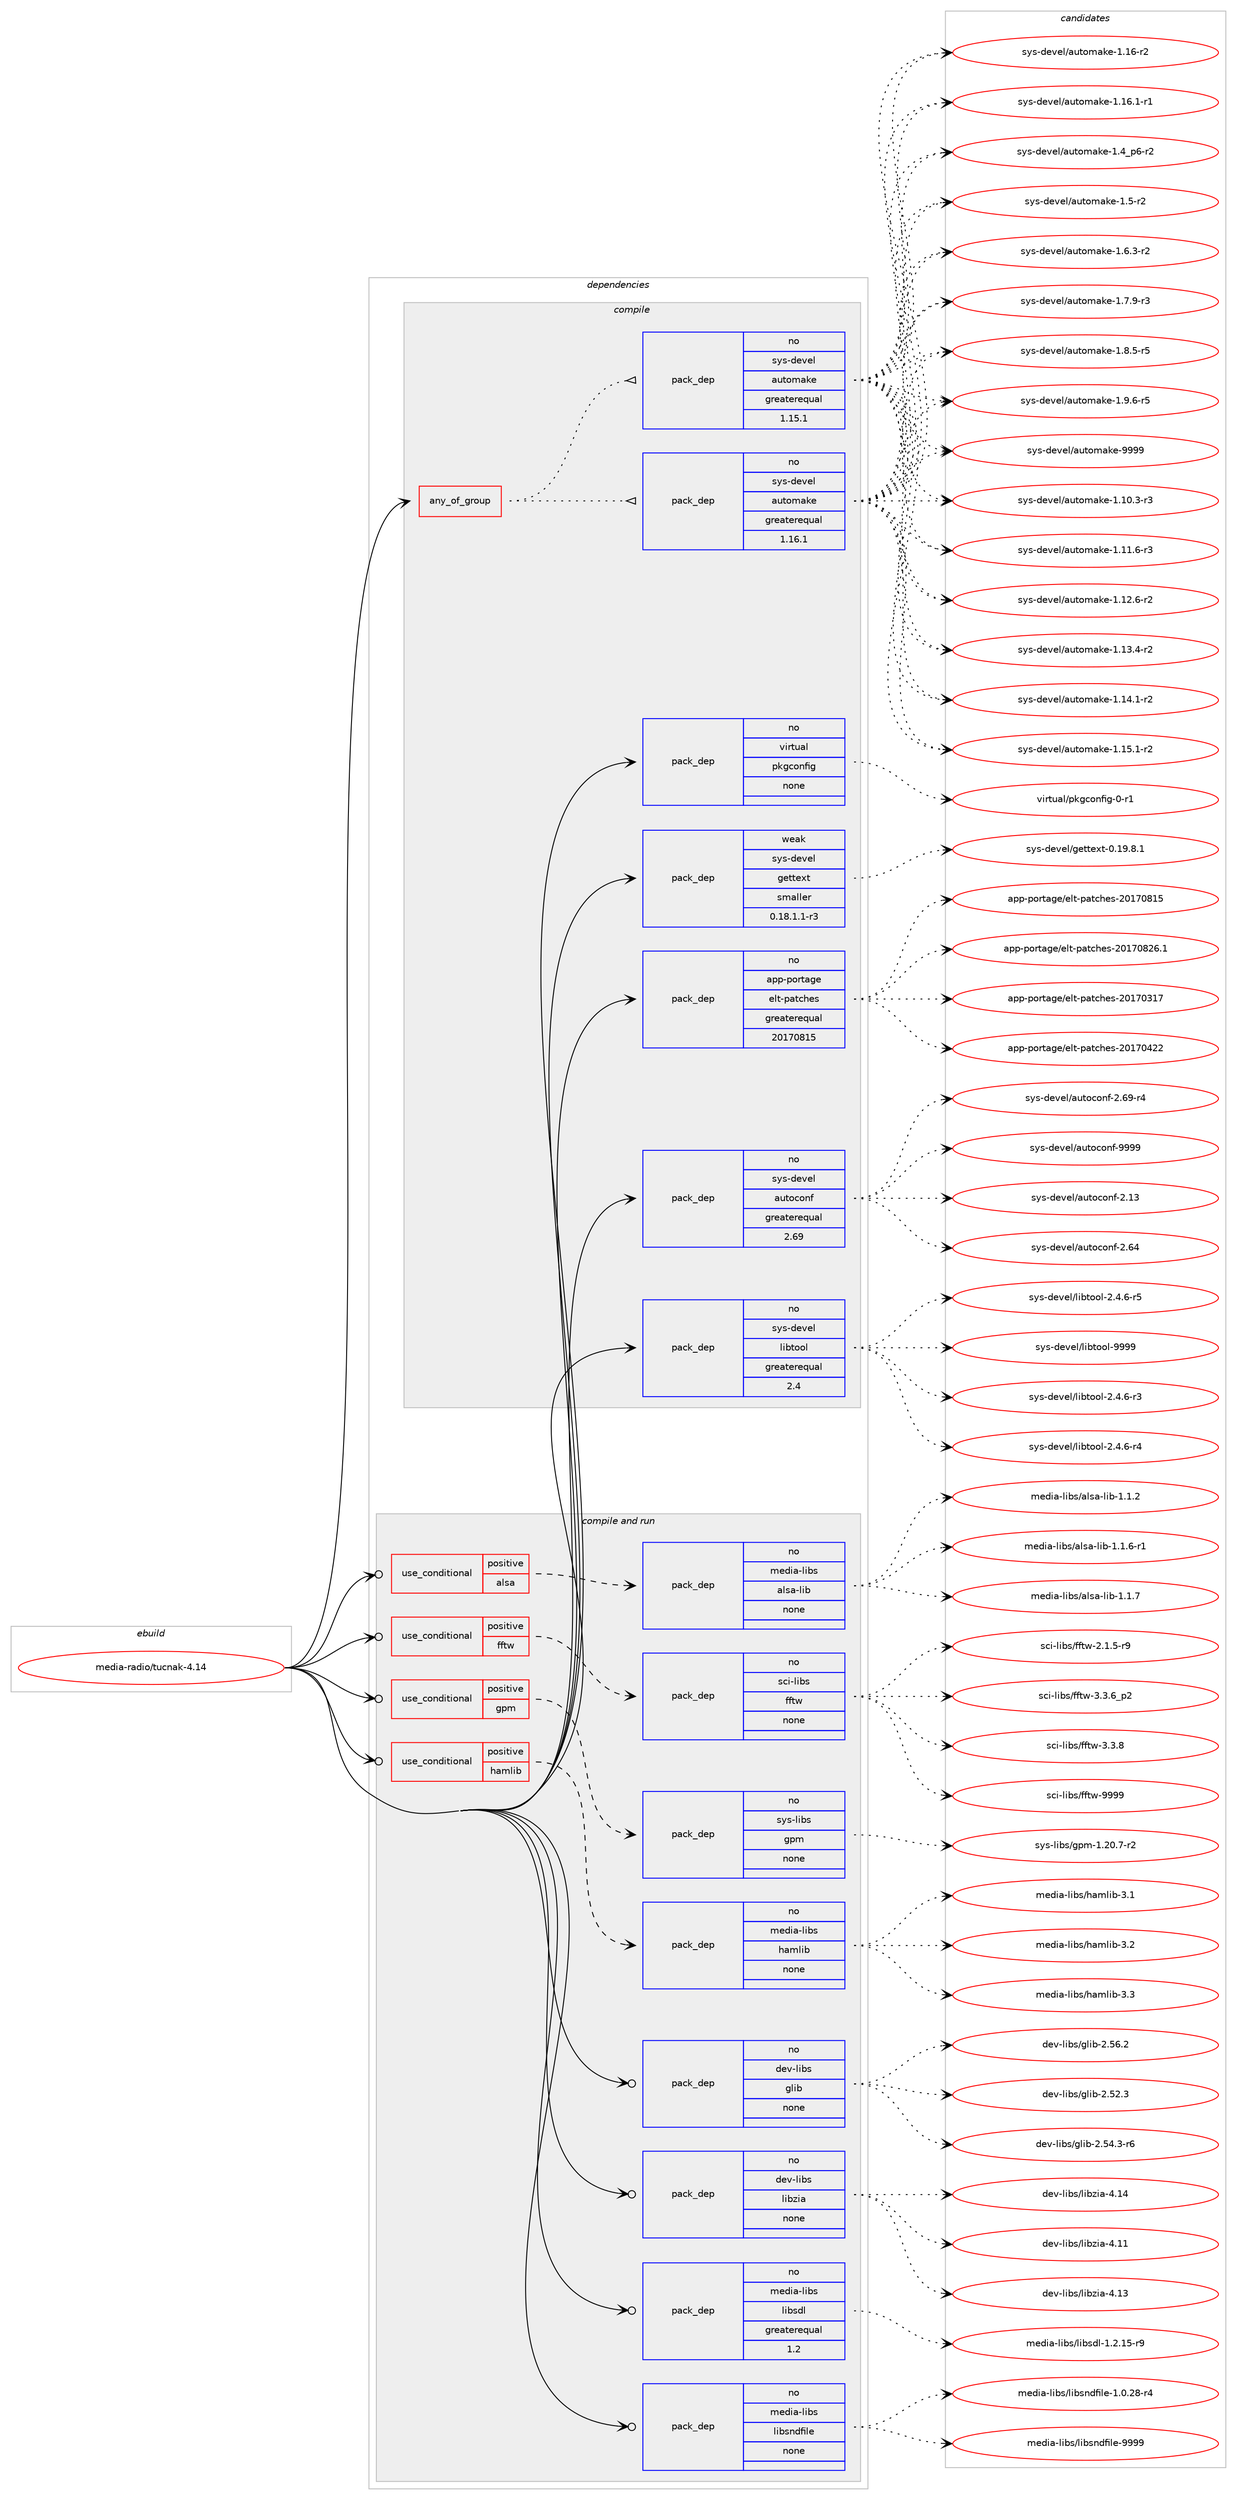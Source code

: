 digraph prolog {

# *************
# Graph options
# *************

newrank=true;
concentrate=true;
compound=true;
graph [rankdir=LR,fontname=Helvetica,fontsize=10,ranksep=1.5];#, ranksep=2.5, nodesep=0.2];
edge  [arrowhead=vee];
node  [fontname=Helvetica,fontsize=10];

# **********
# The ebuild
# **********

subgraph cluster_leftcol {
color=gray;
rank=same;
label=<<i>ebuild</i>>;
id [label="media-radio/tucnak-4.14", color=red, width=4, href="../media-radio/tucnak-4.14.svg"];
}

# ****************
# The dependencies
# ****************

subgraph cluster_midcol {
color=gray;
label=<<i>dependencies</i>>;
subgraph cluster_compile {
fillcolor="#eeeeee";
style=filled;
label=<<i>compile</i>>;
subgraph any112 {
dependency4872 [label=<<TABLE BORDER="0" CELLBORDER="1" CELLSPACING="0" CELLPADDING="4"><TR><TD CELLPADDING="10">any_of_group</TD></TR></TABLE>>, shape=none, color=red];subgraph pack4048 {
dependency4873 [label=<<TABLE BORDER="0" CELLBORDER="1" CELLSPACING="0" CELLPADDING="4" WIDTH="220"><TR><TD ROWSPAN="6" CELLPADDING="30">pack_dep</TD></TR><TR><TD WIDTH="110">no</TD></TR><TR><TD>sys-devel</TD></TR><TR><TD>automake</TD></TR><TR><TD>greaterequal</TD></TR><TR><TD>1.16.1</TD></TR></TABLE>>, shape=none, color=blue];
}
dependency4872:e -> dependency4873:w [weight=20,style="dotted",arrowhead="oinv"];
subgraph pack4049 {
dependency4874 [label=<<TABLE BORDER="0" CELLBORDER="1" CELLSPACING="0" CELLPADDING="4" WIDTH="220"><TR><TD ROWSPAN="6" CELLPADDING="30">pack_dep</TD></TR><TR><TD WIDTH="110">no</TD></TR><TR><TD>sys-devel</TD></TR><TR><TD>automake</TD></TR><TR><TD>greaterequal</TD></TR><TR><TD>1.15.1</TD></TR></TABLE>>, shape=none, color=blue];
}
dependency4872:e -> dependency4874:w [weight=20,style="dotted",arrowhead="oinv"];
}
id:e -> dependency4872:w [weight=20,style="solid",arrowhead="vee"];
subgraph pack4050 {
dependency4875 [label=<<TABLE BORDER="0" CELLBORDER="1" CELLSPACING="0" CELLPADDING="4" WIDTH="220"><TR><TD ROWSPAN="6" CELLPADDING="30">pack_dep</TD></TR><TR><TD WIDTH="110">no</TD></TR><TR><TD>app-portage</TD></TR><TR><TD>elt-patches</TD></TR><TR><TD>greaterequal</TD></TR><TR><TD>20170815</TD></TR></TABLE>>, shape=none, color=blue];
}
id:e -> dependency4875:w [weight=20,style="solid",arrowhead="vee"];
subgraph pack4051 {
dependency4876 [label=<<TABLE BORDER="0" CELLBORDER="1" CELLSPACING="0" CELLPADDING="4" WIDTH="220"><TR><TD ROWSPAN="6" CELLPADDING="30">pack_dep</TD></TR><TR><TD WIDTH="110">no</TD></TR><TR><TD>sys-devel</TD></TR><TR><TD>autoconf</TD></TR><TR><TD>greaterequal</TD></TR><TR><TD>2.69</TD></TR></TABLE>>, shape=none, color=blue];
}
id:e -> dependency4876:w [weight=20,style="solid",arrowhead="vee"];
subgraph pack4052 {
dependency4877 [label=<<TABLE BORDER="0" CELLBORDER="1" CELLSPACING="0" CELLPADDING="4" WIDTH="220"><TR><TD ROWSPAN="6" CELLPADDING="30">pack_dep</TD></TR><TR><TD WIDTH="110">no</TD></TR><TR><TD>sys-devel</TD></TR><TR><TD>libtool</TD></TR><TR><TD>greaterequal</TD></TR><TR><TD>2.4</TD></TR></TABLE>>, shape=none, color=blue];
}
id:e -> dependency4877:w [weight=20,style="solid",arrowhead="vee"];
subgraph pack4053 {
dependency4878 [label=<<TABLE BORDER="0" CELLBORDER="1" CELLSPACING="0" CELLPADDING="4" WIDTH="220"><TR><TD ROWSPAN="6" CELLPADDING="30">pack_dep</TD></TR><TR><TD WIDTH="110">no</TD></TR><TR><TD>virtual</TD></TR><TR><TD>pkgconfig</TD></TR><TR><TD>none</TD></TR><TR><TD></TD></TR></TABLE>>, shape=none, color=blue];
}
id:e -> dependency4878:w [weight=20,style="solid",arrowhead="vee"];
subgraph pack4054 {
dependency4879 [label=<<TABLE BORDER="0" CELLBORDER="1" CELLSPACING="0" CELLPADDING="4" WIDTH="220"><TR><TD ROWSPAN="6" CELLPADDING="30">pack_dep</TD></TR><TR><TD WIDTH="110">weak</TD></TR><TR><TD>sys-devel</TD></TR><TR><TD>gettext</TD></TR><TR><TD>smaller</TD></TR><TR><TD>0.18.1.1-r3</TD></TR></TABLE>>, shape=none, color=blue];
}
id:e -> dependency4879:w [weight=20,style="solid",arrowhead="vee"];
}
subgraph cluster_compileandrun {
fillcolor="#eeeeee";
style=filled;
label=<<i>compile and run</i>>;
subgraph cond705 {
dependency4880 [label=<<TABLE BORDER="0" CELLBORDER="1" CELLSPACING="0" CELLPADDING="4"><TR><TD ROWSPAN="3" CELLPADDING="10">use_conditional</TD></TR><TR><TD>positive</TD></TR><TR><TD>alsa</TD></TR></TABLE>>, shape=none, color=red];
subgraph pack4055 {
dependency4881 [label=<<TABLE BORDER="0" CELLBORDER="1" CELLSPACING="0" CELLPADDING="4" WIDTH="220"><TR><TD ROWSPAN="6" CELLPADDING="30">pack_dep</TD></TR><TR><TD WIDTH="110">no</TD></TR><TR><TD>media-libs</TD></TR><TR><TD>alsa-lib</TD></TR><TR><TD>none</TD></TR><TR><TD></TD></TR></TABLE>>, shape=none, color=blue];
}
dependency4880:e -> dependency4881:w [weight=20,style="dashed",arrowhead="vee"];
}
id:e -> dependency4880:w [weight=20,style="solid",arrowhead="odotvee"];
subgraph cond706 {
dependency4882 [label=<<TABLE BORDER="0" CELLBORDER="1" CELLSPACING="0" CELLPADDING="4"><TR><TD ROWSPAN="3" CELLPADDING="10">use_conditional</TD></TR><TR><TD>positive</TD></TR><TR><TD>fftw</TD></TR></TABLE>>, shape=none, color=red];
subgraph pack4056 {
dependency4883 [label=<<TABLE BORDER="0" CELLBORDER="1" CELLSPACING="0" CELLPADDING="4" WIDTH="220"><TR><TD ROWSPAN="6" CELLPADDING="30">pack_dep</TD></TR><TR><TD WIDTH="110">no</TD></TR><TR><TD>sci-libs</TD></TR><TR><TD>fftw</TD></TR><TR><TD>none</TD></TR><TR><TD></TD></TR></TABLE>>, shape=none, color=blue];
}
dependency4882:e -> dependency4883:w [weight=20,style="dashed",arrowhead="vee"];
}
id:e -> dependency4882:w [weight=20,style="solid",arrowhead="odotvee"];
subgraph cond707 {
dependency4884 [label=<<TABLE BORDER="0" CELLBORDER="1" CELLSPACING="0" CELLPADDING="4"><TR><TD ROWSPAN="3" CELLPADDING="10">use_conditional</TD></TR><TR><TD>positive</TD></TR><TR><TD>gpm</TD></TR></TABLE>>, shape=none, color=red];
subgraph pack4057 {
dependency4885 [label=<<TABLE BORDER="0" CELLBORDER="1" CELLSPACING="0" CELLPADDING="4" WIDTH="220"><TR><TD ROWSPAN="6" CELLPADDING="30">pack_dep</TD></TR><TR><TD WIDTH="110">no</TD></TR><TR><TD>sys-libs</TD></TR><TR><TD>gpm</TD></TR><TR><TD>none</TD></TR><TR><TD></TD></TR></TABLE>>, shape=none, color=blue];
}
dependency4884:e -> dependency4885:w [weight=20,style="dashed",arrowhead="vee"];
}
id:e -> dependency4884:w [weight=20,style="solid",arrowhead="odotvee"];
subgraph cond708 {
dependency4886 [label=<<TABLE BORDER="0" CELLBORDER="1" CELLSPACING="0" CELLPADDING="4"><TR><TD ROWSPAN="3" CELLPADDING="10">use_conditional</TD></TR><TR><TD>positive</TD></TR><TR><TD>hamlib</TD></TR></TABLE>>, shape=none, color=red];
subgraph pack4058 {
dependency4887 [label=<<TABLE BORDER="0" CELLBORDER="1" CELLSPACING="0" CELLPADDING="4" WIDTH="220"><TR><TD ROWSPAN="6" CELLPADDING="30">pack_dep</TD></TR><TR><TD WIDTH="110">no</TD></TR><TR><TD>media-libs</TD></TR><TR><TD>hamlib</TD></TR><TR><TD>none</TD></TR><TR><TD></TD></TR></TABLE>>, shape=none, color=blue];
}
dependency4886:e -> dependency4887:w [weight=20,style="dashed",arrowhead="vee"];
}
id:e -> dependency4886:w [weight=20,style="solid",arrowhead="odotvee"];
subgraph pack4059 {
dependency4888 [label=<<TABLE BORDER="0" CELLBORDER="1" CELLSPACING="0" CELLPADDING="4" WIDTH="220"><TR><TD ROWSPAN="6" CELLPADDING="30">pack_dep</TD></TR><TR><TD WIDTH="110">no</TD></TR><TR><TD>dev-libs</TD></TR><TR><TD>glib</TD></TR><TR><TD>none</TD></TR><TR><TD></TD></TR></TABLE>>, shape=none, color=blue];
}
id:e -> dependency4888:w [weight=20,style="solid",arrowhead="odotvee"];
subgraph pack4060 {
dependency4889 [label=<<TABLE BORDER="0" CELLBORDER="1" CELLSPACING="0" CELLPADDING="4" WIDTH="220"><TR><TD ROWSPAN="6" CELLPADDING="30">pack_dep</TD></TR><TR><TD WIDTH="110">no</TD></TR><TR><TD>dev-libs</TD></TR><TR><TD>libzia</TD></TR><TR><TD>none</TD></TR><TR><TD></TD></TR></TABLE>>, shape=none, color=blue];
}
id:e -> dependency4889:w [weight=20,style="solid",arrowhead="odotvee"];
subgraph pack4061 {
dependency4890 [label=<<TABLE BORDER="0" CELLBORDER="1" CELLSPACING="0" CELLPADDING="4" WIDTH="220"><TR><TD ROWSPAN="6" CELLPADDING="30">pack_dep</TD></TR><TR><TD WIDTH="110">no</TD></TR><TR><TD>media-libs</TD></TR><TR><TD>libsdl</TD></TR><TR><TD>greaterequal</TD></TR><TR><TD>1.2</TD></TR></TABLE>>, shape=none, color=blue];
}
id:e -> dependency4890:w [weight=20,style="solid",arrowhead="odotvee"];
subgraph pack4062 {
dependency4891 [label=<<TABLE BORDER="0" CELLBORDER="1" CELLSPACING="0" CELLPADDING="4" WIDTH="220"><TR><TD ROWSPAN="6" CELLPADDING="30">pack_dep</TD></TR><TR><TD WIDTH="110">no</TD></TR><TR><TD>media-libs</TD></TR><TR><TD>libsndfile</TD></TR><TR><TD>none</TD></TR><TR><TD></TD></TR></TABLE>>, shape=none, color=blue];
}
id:e -> dependency4891:w [weight=20,style="solid",arrowhead="odotvee"];
}
subgraph cluster_run {
fillcolor="#eeeeee";
style=filled;
label=<<i>run</i>>;
}
}

# **************
# The candidates
# **************

subgraph cluster_choices {
rank=same;
color=gray;
label=<<i>candidates</i>>;

subgraph choice4048 {
color=black;
nodesep=1;
choice11512111545100101118101108479711711611110997107101454946494846514511451 [label="sys-devel/automake-1.10.3-r3", color=red, width=4,href="../sys-devel/automake-1.10.3-r3.svg"];
choice11512111545100101118101108479711711611110997107101454946494946544511451 [label="sys-devel/automake-1.11.6-r3", color=red, width=4,href="../sys-devel/automake-1.11.6-r3.svg"];
choice11512111545100101118101108479711711611110997107101454946495046544511450 [label="sys-devel/automake-1.12.6-r2", color=red, width=4,href="../sys-devel/automake-1.12.6-r2.svg"];
choice11512111545100101118101108479711711611110997107101454946495146524511450 [label="sys-devel/automake-1.13.4-r2", color=red, width=4,href="../sys-devel/automake-1.13.4-r2.svg"];
choice11512111545100101118101108479711711611110997107101454946495246494511450 [label="sys-devel/automake-1.14.1-r2", color=red, width=4,href="../sys-devel/automake-1.14.1-r2.svg"];
choice11512111545100101118101108479711711611110997107101454946495346494511450 [label="sys-devel/automake-1.15.1-r2", color=red, width=4,href="../sys-devel/automake-1.15.1-r2.svg"];
choice1151211154510010111810110847971171161111099710710145494649544511450 [label="sys-devel/automake-1.16-r2", color=red, width=4,href="../sys-devel/automake-1.16-r2.svg"];
choice11512111545100101118101108479711711611110997107101454946495446494511449 [label="sys-devel/automake-1.16.1-r1", color=red, width=4,href="../sys-devel/automake-1.16.1-r1.svg"];
choice115121115451001011181011084797117116111109971071014549465295112544511450 [label="sys-devel/automake-1.4_p6-r2", color=red, width=4,href="../sys-devel/automake-1.4_p6-r2.svg"];
choice11512111545100101118101108479711711611110997107101454946534511450 [label="sys-devel/automake-1.5-r2", color=red, width=4,href="../sys-devel/automake-1.5-r2.svg"];
choice115121115451001011181011084797117116111109971071014549465446514511450 [label="sys-devel/automake-1.6.3-r2", color=red, width=4,href="../sys-devel/automake-1.6.3-r2.svg"];
choice115121115451001011181011084797117116111109971071014549465546574511451 [label="sys-devel/automake-1.7.9-r3", color=red, width=4,href="../sys-devel/automake-1.7.9-r3.svg"];
choice115121115451001011181011084797117116111109971071014549465646534511453 [label="sys-devel/automake-1.8.5-r5", color=red, width=4,href="../sys-devel/automake-1.8.5-r5.svg"];
choice115121115451001011181011084797117116111109971071014549465746544511453 [label="sys-devel/automake-1.9.6-r5", color=red, width=4,href="../sys-devel/automake-1.9.6-r5.svg"];
choice115121115451001011181011084797117116111109971071014557575757 [label="sys-devel/automake-9999", color=red, width=4,href="../sys-devel/automake-9999.svg"];
dependency4873:e -> choice11512111545100101118101108479711711611110997107101454946494846514511451:w [style=dotted,weight="100"];
dependency4873:e -> choice11512111545100101118101108479711711611110997107101454946494946544511451:w [style=dotted,weight="100"];
dependency4873:e -> choice11512111545100101118101108479711711611110997107101454946495046544511450:w [style=dotted,weight="100"];
dependency4873:e -> choice11512111545100101118101108479711711611110997107101454946495146524511450:w [style=dotted,weight="100"];
dependency4873:e -> choice11512111545100101118101108479711711611110997107101454946495246494511450:w [style=dotted,weight="100"];
dependency4873:e -> choice11512111545100101118101108479711711611110997107101454946495346494511450:w [style=dotted,weight="100"];
dependency4873:e -> choice1151211154510010111810110847971171161111099710710145494649544511450:w [style=dotted,weight="100"];
dependency4873:e -> choice11512111545100101118101108479711711611110997107101454946495446494511449:w [style=dotted,weight="100"];
dependency4873:e -> choice115121115451001011181011084797117116111109971071014549465295112544511450:w [style=dotted,weight="100"];
dependency4873:e -> choice11512111545100101118101108479711711611110997107101454946534511450:w [style=dotted,weight="100"];
dependency4873:e -> choice115121115451001011181011084797117116111109971071014549465446514511450:w [style=dotted,weight="100"];
dependency4873:e -> choice115121115451001011181011084797117116111109971071014549465546574511451:w [style=dotted,weight="100"];
dependency4873:e -> choice115121115451001011181011084797117116111109971071014549465646534511453:w [style=dotted,weight="100"];
dependency4873:e -> choice115121115451001011181011084797117116111109971071014549465746544511453:w [style=dotted,weight="100"];
dependency4873:e -> choice115121115451001011181011084797117116111109971071014557575757:w [style=dotted,weight="100"];
}
subgraph choice4049 {
color=black;
nodesep=1;
choice11512111545100101118101108479711711611110997107101454946494846514511451 [label="sys-devel/automake-1.10.3-r3", color=red, width=4,href="../sys-devel/automake-1.10.3-r3.svg"];
choice11512111545100101118101108479711711611110997107101454946494946544511451 [label="sys-devel/automake-1.11.6-r3", color=red, width=4,href="../sys-devel/automake-1.11.6-r3.svg"];
choice11512111545100101118101108479711711611110997107101454946495046544511450 [label="sys-devel/automake-1.12.6-r2", color=red, width=4,href="../sys-devel/automake-1.12.6-r2.svg"];
choice11512111545100101118101108479711711611110997107101454946495146524511450 [label="sys-devel/automake-1.13.4-r2", color=red, width=4,href="../sys-devel/automake-1.13.4-r2.svg"];
choice11512111545100101118101108479711711611110997107101454946495246494511450 [label="sys-devel/automake-1.14.1-r2", color=red, width=4,href="../sys-devel/automake-1.14.1-r2.svg"];
choice11512111545100101118101108479711711611110997107101454946495346494511450 [label="sys-devel/automake-1.15.1-r2", color=red, width=4,href="../sys-devel/automake-1.15.1-r2.svg"];
choice1151211154510010111810110847971171161111099710710145494649544511450 [label="sys-devel/automake-1.16-r2", color=red, width=4,href="../sys-devel/automake-1.16-r2.svg"];
choice11512111545100101118101108479711711611110997107101454946495446494511449 [label="sys-devel/automake-1.16.1-r1", color=red, width=4,href="../sys-devel/automake-1.16.1-r1.svg"];
choice115121115451001011181011084797117116111109971071014549465295112544511450 [label="sys-devel/automake-1.4_p6-r2", color=red, width=4,href="../sys-devel/automake-1.4_p6-r2.svg"];
choice11512111545100101118101108479711711611110997107101454946534511450 [label="sys-devel/automake-1.5-r2", color=red, width=4,href="../sys-devel/automake-1.5-r2.svg"];
choice115121115451001011181011084797117116111109971071014549465446514511450 [label="sys-devel/automake-1.6.3-r2", color=red, width=4,href="../sys-devel/automake-1.6.3-r2.svg"];
choice115121115451001011181011084797117116111109971071014549465546574511451 [label="sys-devel/automake-1.7.9-r3", color=red, width=4,href="../sys-devel/automake-1.7.9-r3.svg"];
choice115121115451001011181011084797117116111109971071014549465646534511453 [label="sys-devel/automake-1.8.5-r5", color=red, width=4,href="../sys-devel/automake-1.8.5-r5.svg"];
choice115121115451001011181011084797117116111109971071014549465746544511453 [label="sys-devel/automake-1.9.6-r5", color=red, width=4,href="../sys-devel/automake-1.9.6-r5.svg"];
choice115121115451001011181011084797117116111109971071014557575757 [label="sys-devel/automake-9999", color=red, width=4,href="../sys-devel/automake-9999.svg"];
dependency4874:e -> choice11512111545100101118101108479711711611110997107101454946494846514511451:w [style=dotted,weight="100"];
dependency4874:e -> choice11512111545100101118101108479711711611110997107101454946494946544511451:w [style=dotted,weight="100"];
dependency4874:e -> choice11512111545100101118101108479711711611110997107101454946495046544511450:w [style=dotted,weight="100"];
dependency4874:e -> choice11512111545100101118101108479711711611110997107101454946495146524511450:w [style=dotted,weight="100"];
dependency4874:e -> choice11512111545100101118101108479711711611110997107101454946495246494511450:w [style=dotted,weight="100"];
dependency4874:e -> choice11512111545100101118101108479711711611110997107101454946495346494511450:w [style=dotted,weight="100"];
dependency4874:e -> choice1151211154510010111810110847971171161111099710710145494649544511450:w [style=dotted,weight="100"];
dependency4874:e -> choice11512111545100101118101108479711711611110997107101454946495446494511449:w [style=dotted,weight="100"];
dependency4874:e -> choice115121115451001011181011084797117116111109971071014549465295112544511450:w [style=dotted,weight="100"];
dependency4874:e -> choice11512111545100101118101108479711711611110997107101454946534511450:w [style=dotted,weight="100"];
dependency4874:e -> choice115121115451001011181011084797117116111109971071014549465446514511450:w [style=dotted,weight="100"];
dependency4874:e -> choice115121115451001011181011084797117116111109971071014549465546574511451:w [style=dotted,weight="100"];
dependency4874:e -> choice115121115451001011181011084797117116111109971071014549465646534511453:w [style=dotted,weight="100"];
dependency4874:e -> choice115121115451001011181011084797117116111109971071014549465746544511453:w [style=dotted,weight="100"];
dependency4874:e -> choice115121115451001011181011084797117116111109971071014557575757:w [style=dotted,weight="100"];
}
subgraph choice4050 {
color=black;
nodesep=1;
choice97112112451121111141169710310147101108116451129711699104101115455048495548514955 [label="app-portage/elt-patches-20170317", color=red, width=4,href="../app-portage/elt-patches-20170317.svg"];
choice97112112451121111141169710310147101108116451129711699104101115455048495548525050 [label="app-portage/elt-patches-20170422", color=red, width=4,href="../app-portage/elt-patches-20170422.svg"];
choice97112112451121111141169710310147101108116451129711699104101115455048495548564953 [label="app-portage/elt-patches-20170815", color=red, width=4,href="../app-portage/elt-patches-20170815.svg"];
choice971121124511211111411697103101471011081164511297116991041011154550484955485650544649 [label="app-portage/elt-patches-20170826.1", color=red, width=4,href="../app-portage/elt-patches-20170826.1.svg"];
dependency4875:e -> choice97112112451121111141169710310147101108116451129711699104101115455048495548514955:w [style=dotted,weight="100"];
dependency4875:e -> choice97112112451121111141169710310147101108116451129711699104101115455048495548525050:w [style=dotted,weight="100"];
dependency4875:e -> choice97112112451121111141169710310147101108116451129711699104101115455048495548564953:w [style=dotted,weight="100"];
dependency4875:e -> choice971121124511211111411697103101471011081164511297116991041011154550484955485650544649:w [style=dotted,weight="100"];
}
subgraph choice4051 {
color=black;
nodesep=1;
choice115121115451001011181011084797117116111991111101024550464951 [label="sys-devel/autoconf-2.13", color=red, width=4,href="../sys-devel/autoconf-2.13.svg"];
choice115121115451001011181011084797117116111991111101024550465452 [label="sys-devel/autoconf-2.64", color=red, width=4,href="../sys-devel/autoconf-2.64.svg"];
choice1151211154510010111810110847971171161119911111010245504654574511452 [label="sys-devel/autoconf-2.69-r4", color=red, width=4,href="../sys-devel/autoconf-2.69-r4.svg"];
choice115121115451001011181011084797117116111991111101024557575757 [label="sys-devel/autoconf-9999", color=red, width=4,href="../sys-devel/autoconf-9999.svg"];
dependency4876:e -> choice115121115451001011181011084797117116111991111101024550464951:w [style=dotted,weight="100"];
dependency4876:e -> choice115121115451001011181011084797117116111991111101024550465452:w [style=dotted,weight="100"];
dependency4876:e -> choice1151211154510010111810110847971171161119911111010245504654574511452:w [style=dotted,weight="100"];
dependency4876:e -> choice115121115451001011181011084797117116111991111101024557575757:w [style=dotted,weight="100"];
}
subgraph choice4052 {
color=black;
nodesep=1;
choice1151211154510010111810110847108105981161111111084550465246544511451 [label="sys-devel/libtool-2.4.6-r3", color=red, width=4,href="../sys-devel/libtool-2.4.6-r3.svg"];
choice1151211154510010111810110847108105981161111111084550465246544511452 [label="sys-devel/libtool-2.4.6-r4", color=red, width=4,href="../sys-devel/libtool-2.4.6-r4.svg"];
choice1151211154510010111810110847108105981161111111084550465246544511453 [label="sys-devel/libtool-2.4.6-r5", color=red, width=4,href="../sys-devel/libtool-2.4.6-r5.svg"];
choice1151211154510010111810110847108105981161111111084557575757 [label="sys-devel/libtool-9999", color=red, width=4,href="../sys-devel/libtool-9999.svg"];
dependency4877:e -> choice1151211154510010111810110847108105981161111111084550465246544511451:w [style=dotted,weight="100"];
dependency4877:e -> choice1151211154510010111810110847108105981161111111084550465246544511452:w [style=dotted,weight="100"];
dependency4877:e -> choice1151211154510010111810110847108105981161111111084550465246544511453:w [style=dotted,weight="100"];
dependency4877:e -> choice1151211154510010111810110847108105981161111111084557575757:w [style=dotted,weight="100"];
}
subgraph choice4053 {
color=black;
nodesep=1;
choice11810511411611797108471121071039911111010210510345484511449 [label="virtual/pkgconfig-0-r1", color=red, width=4,href="../virtual/pkgconfig-0-r1.svg"];
dependency4878:e -> choice11810511411611797108471121071039911111010210510345484511449:w [style=dotted,weight="100"];
}
subgraph choice4054 {
color=black;
nodesep=1;
choice1151211154510010111810110847103101116116101120116454846495746564649 [label="sys-devel/gettext-0.19.8.1", color=red, width=4,href="../sys-devel/gettext-0.19.8.1.svg"];
dependency4879:e -> choice1151211154510010111810110847103101116116101120116454846495746564649:w [style=dotted,weight="100"];
}
subgraph choice4055 {
color=black;
nodesep=1;
choice1091011001059745108105981154797108115974510810598454946494650 [label="media-libs/alsa-lib-1.1.2", color=red, width=4,href="../media-libs/alsa-lib-1.1.2.svg"];
choice10910110010597451081059811547971081159745108105984549464946544511449 [label="media-libs/alsa-lib-1.1.6-r1", color=red, width=4,href="../media-libs/alsa-lib-1.1.6-r1.svg"];
choice1091011001059745108105981154797108115974510810598454946494655 [label="media-libs/alsa-lib-1.1.7", color=red, width=4,href="../media-libs/alsa-lib-1.1.7.svg"];
dependency4881:e -> choice1091011001059745108105981154797108115974510810598454946494650:w [style=dotted,weight="100"];
dependency4881:e -> choice10910110010597451081059811547971081159745108105984549464946544511449:w [style=dotted,weight="100"];
dependency4881:e -> choice1091011001059745108105981154797108115974510810598454946494655:w [style=dotted,weight="100"];
}
subgraph choice4056 {
color=black;
nodesep=1;
choice115991054510810598115471021021161194550464946534511457 [label="sci-libs/fftw-2.1.5-r9", color=red, width=4,href="../sci-libs/fftw-2.1.5-r9.svg"];
choice115991054510810598115471021021161194551465146549511250 [label="sci-libs/fftw-3.3.6_p2", color=red, width=4,href="../sci-libs/fftw-3.3.6_p2.svg"];
choice11599105451081059811547102102116119455146514656 [label="sci-libs/fftw-3.3.8", color=red, width=4,href="../sci-libs/fftw-3.3.8.svg"];
choice115991054510810598115471021021161194557575757 [label="sci-libs/fftw-9999", color=red, width=4,href="../sci-libs/fftw-9999.svg"];
dependency4883:e -> choice115991054510810598115471021021161194550464946534511457:w [style=dotted,weight="100"];
dependency4883:e -> choice115991054510810598115471021021161194551465146549511250:w [style=dotted,weight="100"];
dependency4883:e -> choice11599105451081059811547102102116119455146514656:w [style=dotted,weight="100"];
dependency4883:e -> choice115991054510810598115471021021161194557575757:w [style=dotted,weight="100"];
}
subgraph choice4057 {
color=black;
nodesep=1;
choice115121115451081059811547103112109454946504846554511450 [label="sys-libs/gpm-1.20.7-r2", color=red, width=4,href="../sys-libs/gpm-1.20.7-r2.svg"];
dependency4885:e -> choice115121115451081059811547103112109454946504846554511450:w [style=dotted,weight="100"];
}
subgraph choice4058 {
color=black;
nodesep=1;
choice10910110010597451081059811547104971091081059845514649 [label="media-libs/hamlib-3.1", color=red, width=4,href="../media-libs/hamlib-3.1.svg"];
choice10910110010597451081059811547104971091081059845514650 [label="media-libs/hamlib-3.2", color=red, width=4,href="../media-libs/hamlib-3.2.svg"];
choice10910110010597451081059811547104971091081059845514651 [label="media-libs/hamlib-3.3", color=red, width=4,href="../media-libs/hamlib-3.3.svg"];
dependency4887:e -> choice10910110010597451081059811547104971091081059845514649:w [style=dotted,weight="100"];
dependency4887:e -> choice10910110010597451081059811547104971091081059845514650:w [style=dotted,weight="100"];
dependency4887:e -> choice10910110010597451081059811547104971091081059845514651:w [style=dotted,weight="100"];
}
subgraph choice4059 {
color=black;
nodesep=1;
choice1001011184510810598115471031081059845504653504651 [label="dev-libs/glib-2.52.3", color=red, width=4,href="../dev-libs/glib-2.52.3.svg"];
choice10010111845108105981154710310810598455046535246514511454 [label="dev-libs/glib-2.54.3-r6", color=red, width=4,href="../dev-libs/glib-2.54.3-r6.svg"];
choice1001011184510810598115471031081059845504653544650 [label="dev-libs/glib-2.56.2", color=red, width=4,href="../dev-libs/glib-2.56.2.svg"];
dependency4888:e -> choice1001011184510810598115471031081059845504653504651:w [style=dotted,weight="100"];
dependency4888:e -> choice10010111845108105981154710310810598455046535246514511454:w [style=dotted,weight="100"];
dependency4888:e -> choice1001011184510810598115471031081059845504653544650:w [style=dotted,weight="100"];
}
subgraph choice4060 {
color=black;
nodesep=1;
choice10010111845108105981154710810598122105974552464949 [label="dev-libs/libzia-4.11", color=red, width=4,href="../dev-libs/libzia-4.11.svg"];
choice10010111845108105981154710810598122105974552464951 [label="dev-libs/libzia-4.13", color=red, width=4,href="../dev-libs/libzia-4.13.svg"];
choice10010111845108105981154710810598122105974552464952 [label="dev-libs/libzia-4.14", color=red, width=4,href="../dev-libs/libzia-4.14.svg"];
dependency4889:e -> choice10010111845108105981154710810598122105974552464949:w [style=dotted,weight="100"];
dependency4889:e -> choice10010111845108105981154710810598122105974552464951:w [style=dotted,weight="100"];
dependency4889:e -> choice10010111845108105981154710810598122105974552464952:w [style=dotted,weight="100"];
}
subgraph choice4061 {
color=black;
nodesep=1;
choice1091011001059745108105981154710810598115100108454946504649534511457 [label="media-libs/libsdl-1.2.15-r9", color=red, width=4,href="../media-libs/libsdl-1.2.15-r9.svg"];
dependency4890:e -> choice1091011001059745108105981154710810598115100108454946504649534511457:w [style=dotted,weight="100"];
}
subgraph choice4062 {
color=black;
nodesep=1;
choice1091011001059745108105981154710810598115110100102105108101454946484650564511452 [label="media-libs/libsndfile-1.0.28-r4", color=red, width=4,href="../media-libs/libsndfile-1.0.28-r4.svg"];
choice10910110010597451081059811547108105981151101001021051081014557575757 [label="media-libs/libsndfile-9999", color=red, width=4,href="../media-libs/libsndfile-9999.svg"];
dependency4891:e -> choice1091011001059745108105981154710810598115110100102105108101454946484650564511452:w [style=dotted,weight="100"];
dependency4891:e -> choice10910110010597451081059811547108105981151101001021051081014557575757:w [style=dotted,weight="100"];
}
}

}
